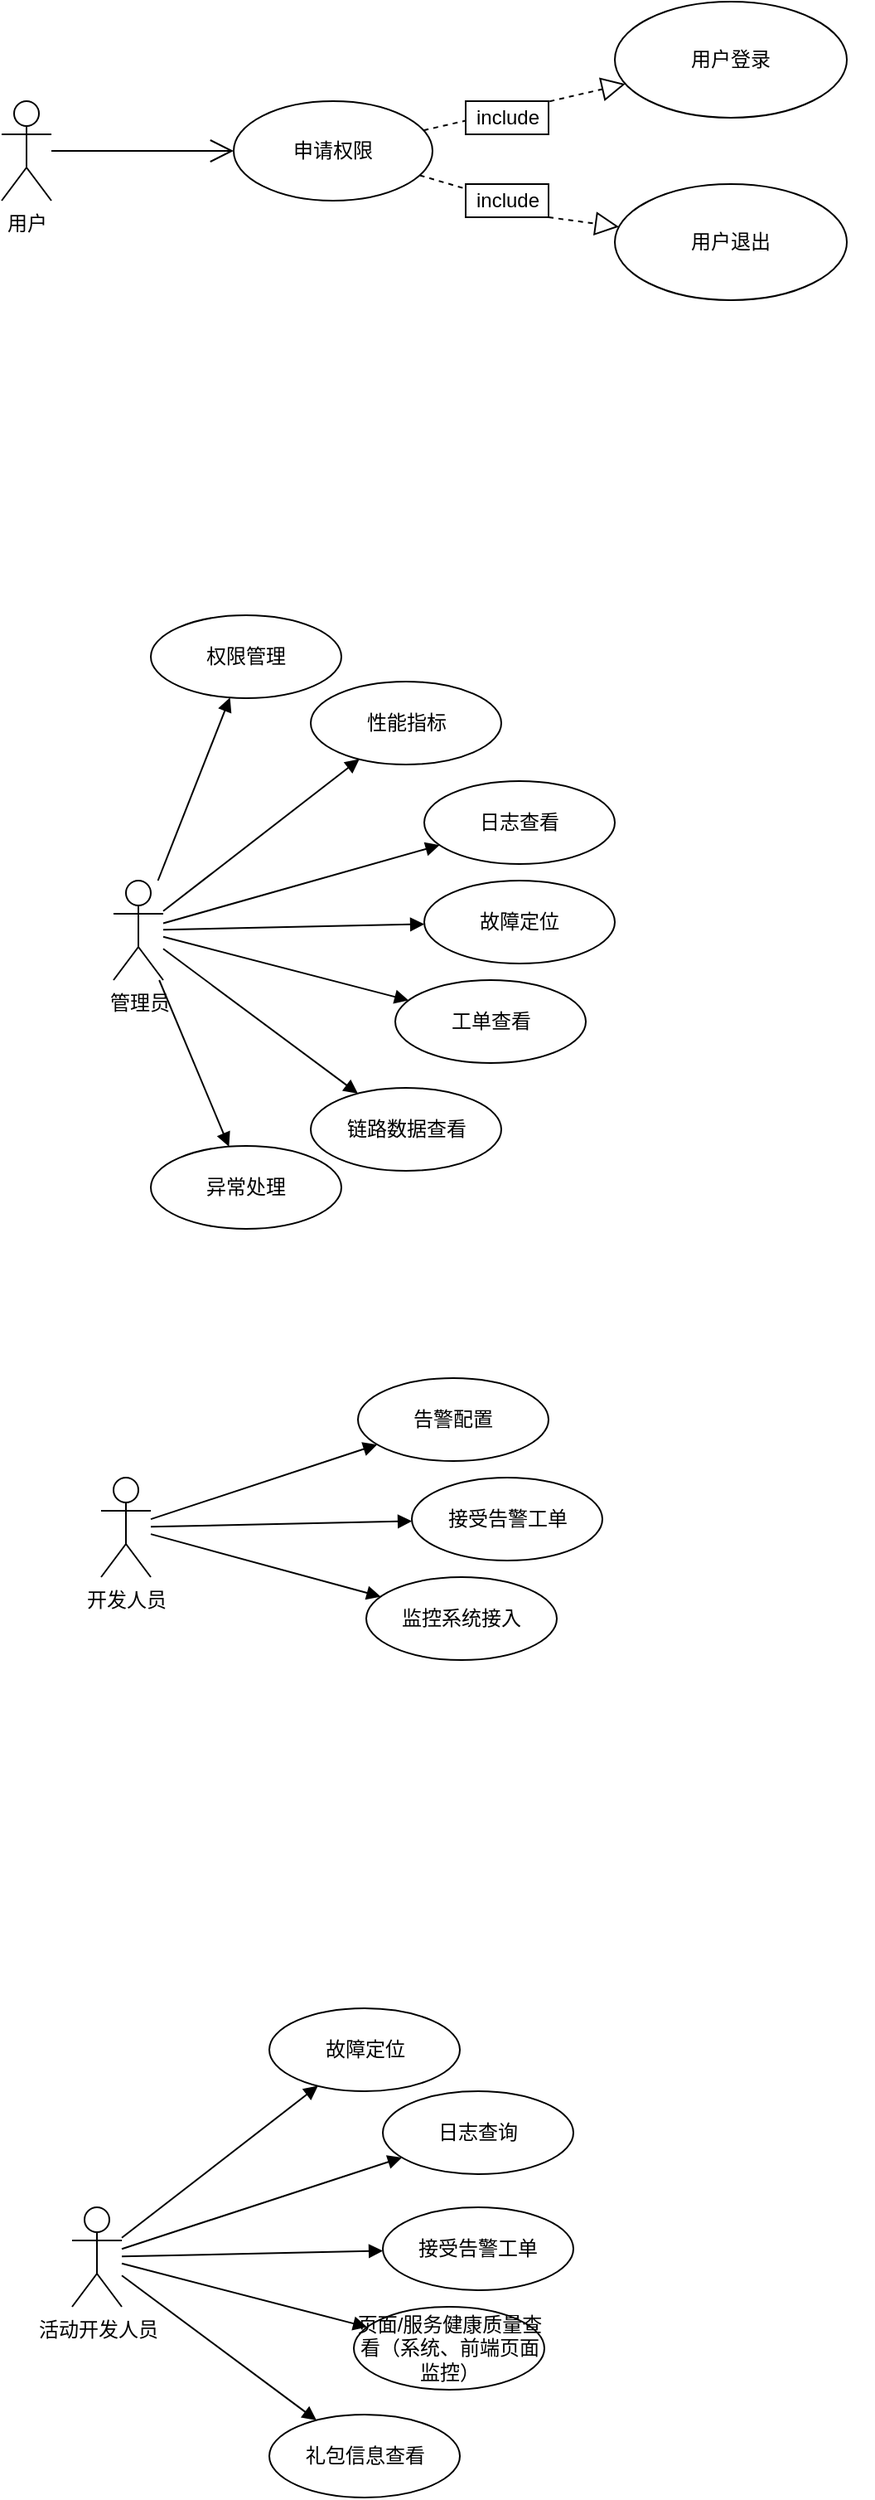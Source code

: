 <mxfile version="20.0.4" type="github">
  <diagram id="accJ7N_L74ea_RSTQcrK" name="Page-1">
    <mxGraphModel dx="1422" dy="738" grid="1" gridSize="10" guides="1" tooltips="1" connect="1" arrows="1" fold="1" page="1" pageScale="1" pageWidth="827" pageHeight="1169" math="0" shadow="0">
      <root>
        <mxCell id="0" />
        <mxCell id="1" parent="0" />
        <mxCell id="HElb8EKQKASEjrZ3UNd6-1" value="用户" style="shape=umlActor;verticalLabelPosition=bottom;verticalAlign=top;html=1;" parent="1" vertex="1">
          <mxGeometry x="120" y="80" width="30" height="60" as="geometry" />
        </mxCell>
        <mxCell id="HElb8EKQKASEjrZ3UNd6-6" value="" style="endArrow=open;endFill=1;endSize=12;html=1;rounded=0;" parent="1" source="HElb8EKQKASEjrZ3UNd6-1" target="HElb8EKQKASEjrZ3UNd6-7" edge="1">
          <mxGeometry width="160" relative="1" as="geometry">
            <mxPoint x="220" y="140" as="sourcePoint" />
            <mxPoint x="290" y="110" as="targetPoint" />
          </mxGeometry>
        </mxCell>
        <mxCell id="HElb8EKQKASEjrZ3UNd6-7" value="申请权限" style="ellipse;whiteSpace=wrap;html=1;" parent="1" vertex="1">
          <mxGeometry x="260" y="80" width="120" height="60" as="geometry" />
        </mxCell>
        <mxCell id="HElb8EKQKASEjrZ3UNd6-8" value="" style="endArrow=block;dashed=1;endFill=0;endSize=12;html=1;rounded=0;" parent="1" source="HElb8EKQKASEjrZ3UNd6-7" target="HElb8EKQKASEjrZ3UNd6-9" edge="1">
          <mxGeometry width="160" relative="1" as="geometry">
            <mxPoint x="490" y="110" as="sourcePoint" />
            <mxPoint x="480" y="20" as="targetPoint" />
          </mxGeometry>
        </mxCell>
        <mxCell id="HElb8EKQKASEjrZ3UNd6-9" value="用户登录" style="ellipse;whiteSpace=wrap;html=1;" parent="1" vertex="1">
          <mxGeometry x="490" y="20" width="140" height="70" as="geometry" />
        </mxCell>
        <mxCell id="HElb8EKQKASEjrZ3UNd6-10" value="用户退出" style="ellipse;whiteSpace=wrap;html=1;" parent="1" vertex="1">
          <mxGeometry x="490" y="130" width="140" height="70" as="geometry" />
        </mxCell>
        <mxCell id="HElb8EKQKASEjrZ3UNd6-12" value="" style="endArrow=block;dashed=1;endFill=0;endSize=12;html=1;rounded=0;startArrow=none;" parent="1" source="HElb8EKQKASEjrZ3UNd6-13" target="HElb8EKQKASEjrZ3UNd6-10" edge="1">
          <mxGeometry width="160" relative="1" as="geometry">
            <mxPoint x="371.146" y="94.315" as="sourcePoint" />
            <mxPoint x="470.481" y="63.422" as="targetPoint" />
            <Array as="points">
              <mxPoint x="450" y="150" />
            </Array>
          </mxGeometry>
        </mxCell>
        <mxCell id="HElb8EKQKASEjrZ3UNd6-13" value="include" style="html=1;" parent="1" vertex="1">
          <mxGeometry x="400" y="130" width="50" height="20" as="geometry" />
        </mxCell>
        <mxCell id="HElb8EKQKASEjrZ3UNd6-14" value="" style="endArrow=none;dashed=1;endFill=0;endSize=12;html=1;rounded=0;" parent="1" source="HElb8EKQKASEjrZ3UNd6-7" target="HElb8EKQKASEjrZ3UNd6-13" edge="1">
          <mxGeometry width="160" relative="1" as="geometry">
            <mxPoint x="371.099" y="125.723" as="sourcePoint" />
            <mxPoint x="478.809" y="158.002" as="targetPoint" />
            <Array as="points" />
          </mxGeometry>
        </mxCell>
        <mxCell id="HElb8EKQKASEjrZ3UNd6-15" value="include" style="html=1;" parent="1" vertex="1">
          <mxGeometry x="400" y="80" width="50" height="20" as="geometry" />
        </mxCell>
        <mxCell id="HElb8EKQKASEjrZ3UNd6-16" value="管理员" style="shape=umlActor;verticalLabelPosition=bottom;verticalAlign=top;html=1;" parent="1" vertex="1">
          <mxGeometry x="187.5" y="550" width="30" height="60" as="geometry" />
        </mxCell>
        <mxCell id="HElb8EKQKASEjrZ3UNd6-27" value="&lt;div&gt;性能指标&lt;/div&gt;" style="ellipse;whiteSpace=wrap;html=1;" parent="1" vertex="1">
          <mxGeometry x="306.5" y="430" width="115" height="50" as="geometry" />
        </mxCell>
        <mxCell id="HElb8EKQKASEjrZ3UNd6-45" value="" style="html=1;verticalAlign=bottom;endArrow=block;rounded=0;" parent="1" source="HElb8EKQKASEjrZ3UNd6-16" target="HElb8EKQKASEjrZ3UNd6-27" edge="1">
          <mxGeometry width="80" relative="1" as="geometry">
            <mxPoint x="137.5" y="820" as="sourcePoint" />
            <mxPoint x="217.5" y="820" as="targetPoint" />
          </mxGeometry>
        </mxCell>
        <mxCell id="HElb8EKQKASEjrZ3UNd6-46" value="" style="html=1;verticalAlign=bottom;endArrow=block;rounded=0;" parent="1" source="HElb8EKQKASEjrZ3UNd6-16" target="HElb8EKQKASEjrZ3UNd6-51" edge="1">
          <mxGeometry width="80" relative="1" as="geometry">
            <mxPoint x="137.5" y="820" as="sourcePoint" />
            <mxPoint x="217.5" y="820" as="targetPoint" />
          </mxGeometry>
        </mxCell>
        <mxCell id="HElb8EKQKASEjrZ3UNd6-47" value="" style="html=1;verticalAlign=bottom;endArrow=block;rounded=0;" parent="1" source="HElb8EKQKASEjrZ3UNd6-16" target="HElb8EKQKASEjrZ3UNd6-56" edge="1">
          <mxGeometry width="80" relative="1" as="geometry">
            <mxPoint x="137.5" y="820" as="sourcePoint" />
            <mxPoint x="217.5" y="820" as="targetPoint" />
          </mxGeometry>
        </mxCell>
        <mxCell id="HElb8EKQKASEjrZ3UNd6-48" value="" style="html=1;verticalAlign=bottom;endArrow=block;rounded=0;" parent="1" source="HElb8EKQKASEjrZ3UNd6-16" target="HElb8EKQKASEjrZ3UNd6-58" edge="1">
          <mxGeometry width="80" relative="1" as="geometry">
            <mxPoint x="137.5" y="820" as="sourcePoint" />
            <mxPoint x="217.5" y="820" as="targetPoint" />
          </mxGeometry>
        </mxCell>
        <mxCell id="HElb8EKQKASEjrZ3UNd6-49" value="" style="html=1;verticalAlign=bottom;endArrow=block;rounded=0;" parent="1" source="HElb8EKQKASEjrZ3UNd6-16" target="HElb8EKQKASEjrZ3UNd6-54" edge="1">
          <mxGeometry width="80" relative="1" as="geometry">
            <mxPoint x="137.5" y="820" as="sourcePoint" />
            <mxPoint x="217.5" y="820" as="targetPoint" />
          </mxGeometry>
        </mxCell>
        <mxCell id="HElb8EKQKASEjrZ3UNd6-50" style="edgeStyle=orthogonalEdgeStyle;rounded=0;orthogonalLoop=1;jettySize=auto;html=1;exitX=0.5;exitY=1;exitDx=0;exitDy=0;" parent="1" edge="1">
          <mxGeometry relative="1" as="geometry">
            <mxPoint x="637.5" y="380" as="sourcePoint" />
            <mxPoint x="637.5" y="380" as="targetPoint" />
          </mxGeometry>
        </mxCell>
        <mxCell id="HElb8EKQKASEjrZ3UNd6-51" value="异常处理" style="ellipse;whiteSpace=wrap;html=1;" parent="1" vertex="1">
          <mxGeometry x="210" y="710" width="115" height="50" as="geometry" />
        </mxCell>
        <mxCell id="HElb8EKQKASEjrZ3UNd6-54" value="故障定位" style="ellipse;whiteSpace=wrap;html=1;" parent="1" vertex="1">
          <mxGeometry x="375" y="550" width="115" height="50" as="geometry" />
        </mxCell>
        <mxCell id="HElb8EKQKASEjrZ3UNd6-56" value="工单查看" style="ellipse;whiteSpace=wrap;html=1;" parent="1" vertex="1">
          <mxGeometry x="357.5" y="610" width="115" height="50" as="geometry" />
        </mxCell>
        <mxCell id="HElb8EKQKASEjrZ3UNd6-58" value="链路数据查看" style="ellipse;whiteSpace=wrap;html=1;" parent="1" vertex="1">
          <mxGeometry x="306.5" y="675" width="115" height="50" as="geometry" />
        </mxCell>
        <mxCell id="HElb8EKQKASEjrZ3UNd6-62" value="开发人员" style="shape=umlActor;verticalLabelPosition=bottom;verticalAlign=top;html=1;" parent="1" vertex="1">
          <mxGeometry x="180" y="910" width="30" height="60" as="geometry" />
        </mxCell>
        <mxCell id="HElb8EKQKASEjrZ3UNd6-65" value="" style="html=1;verticalAlign=bottom;endArrow=block;rounded=0;" parent="1" source="HElb8EKQKASEjrZ3UNd6-62" target="HElb8EKQKASEjrZ3UNd6-69" edge="1">
          <mxGeometry width="80" relative="1" as="geometry">
            <mxPoint x="130" y="1180" as="sourcePoint" />
            <mxPoint x="210" y="1180" as="targetPoint" />
          </mxGeometry>
        </mxCell>
        <mxCell id="HElb8EKQKASEjrZ3UNd6-66" value="" style="html=1;verticalAlign=bottom;endArrow=block;rounded=0;" parent="1" source="HElb8EKQKASEjrZ3UNd6-62" target="HElb8EKQKASEjrZ3UNd6-71" edge="1">
          <mxGeometry width="80" relative="1" as="geometry">
            <mxPoint x="130" y="1180" as="sourcePoint" />
            <mxPoint x="210" y="1180" as="targetPoint" />
          </mxGeometry>
        </mxCell>
        <mxCell id="HElb8EKQKASEjrZ3UNd6-68" value="" style="html=1;verticalAlign=bottom;endArrow=block;rounded=0;" parent="1" source="HElb8EKQKASEjrZ3UNd6-62" target="HElb8EKQKASEjrZ3UNd6-70" edge="1">
          <mxGeometry width="80" relative="1" as="geometry">
            <mxPoint x="130" y="1180" as="sourcePoint" />
            <mxPoint x="210" y="1180" as="targetPoint" />
          </mxGeometry>
        </mxCell>
        <mxCell id="HElb8EKQKASEjrZ3UNd6-69" value="告警配置" style="ellipse;whiteSpace=wrap;html=1;" parent="1" vertex="1">
          <mxGeometry x="335" y="850" width="115" height="50" as="geometry" />
        </mxCell>
        <mxCell id="HElb8EKQKASEjrZ3UNd6-70" value="接受告警工单" style="ellipse;whiteSpace=wrap;html=1;" parent="1" vertex="1">
          <mxGeometry x="367.5" y="910" width="115" height="50" as="geometry" />
        </mxCell>
        <mxCell id="HElb8EKQKASEjrZ3UNd6-71" value="监控系统接入" style="ellipse;whiteSpace=wrap;html=1;" parent="1" vertex="1">
          <mxGeometry x="340" y="970" width="115" height="50" as="geometry" />
        </mxCell>
        <mxCell id="HElb8EKQKASEjrZ3UNd6-73" value="活动开发人员" style="shape=umlActor;verticalLabelPosition=bottom;verticalAlign=top;html=1;" parent="1" vertex="1">
          <mxGeometry x="162.5" y="1350" width="30" height="60" as="geometry" />
        </mxCell>
        <mxCell id="HElb8EKQKASEjrZ3UNd6-74" value="&lt;div&gt;故障定位&lt;/div&gt;" style="ellipse;whiteSpace=wrap;html=1;" parent="1" vertex="1">
          <mxGeometry x="281.5" y="1230" width="115" height="50" as="geometry" />
        </mxCell>
        <mxCell id="HElb8EKQKASEjrZ3UNd6-75" value="" style="html=1;verticalAlign=bottom;endArrow=block;rounded=0;" parent="1" source="HElb8EKQKASEjrZ3UNd6-73" target="HElb8EKQKASEjrZ3UNd6-74" edge="1">
          <mxGeometry width="80" relative="1" as="geometry">
            <mxPoint x="112.5" y="1620" as="sourcePoint" />
            <mxPoint x="192.5" y="1620" as="targetPoint" />
          </mxGeometry>
        </mxCell>
        <mxCell id="HElb8EKQKASEjrZ3UNd6-76" value="" style="html=1;verticalAlign=bottom;endArrow=block;rounded=0;" parent="1" source="HElb8EKQKASEjrZ3UNd6-73" target="HElb8EKQKASEjrZ3UNd6-80" edge="1">
          <mxGeometry width="80" relative="1" as="geometry">
            <mxPoint x="112.5" y="1620" as="sourcePoint" />
            <mxPoint x="192.5" y="1620" as="targetPoint" />
          </mxGeometry>
        </mxCell>
        <mxCell id="HElb8EKQKASEjrZ3UNd6-77" value="" style="html=1;verticalAlign=bottom;endArrow=block;rounded=0;" parent="1" source="HElb8EKQKASEjrZ3UNd6-73" target="HElb8EKQKASEjrZ3UNd6-82" edge="1">
          <mxGeometry width="80" relative="1" as="geometry">
            <mxPoint x="112.5" y="1620" as="sourcePoint" />
            <mxPoint x="192.5" y="1620" as="targetPoint" />
          </mxGeometry>
        </mxCell>
        <mxCell id="HElb8EKQKASEjrZ3UNd6-78" value="" style="html=1;verticalAlign=bottom;endArrow=block;rounded=0;" parent="1" source="HElb8EKQKASEjrZ3UNd6-73" target="HElb8EKQKASEjrZ3UNd6-83" edge="1">
          <mxGeometry width="80" relative="1" as="geometry">
            <mxPoint x="112.5" y="1620" as="sourcePoint" />
            <mxPoint x="192.5" y="1620" as="targetPoint" />
          </mxGeometry>
        </mxCell>
        <mxCell id="HElb8EKQKASEjrZ3UNd6-79" value="" style="html=1;verticalAlign=bottom;endArrow=block;rounded=0;" parent="1" source="HElb8EKQKASEjrZ3UNd6-73" target="HElb8EKQKASEjrZ3UNd6-81" edge="1">
          <mxGeometry width="80" relative="1" as="geometry">
            <mxPoint x="112.5" y="1620" as="sourcePoint" />
            <mxPoint x="192.5" y="1620" as="targetPoint" />
          </mxGeometry>
        </mxCell>
        <mxCell id="HElb8EKQKASEjrZ3UNd6-80" value="日志查询" style="ellipse;whiteSpace=wrap;html=1;" parent="1" vertex="1">
          <mxGeometry x="350" y="1280" width="115" height="50" as="geometry" />
        </mxCell>
        <mxCell id="HElb8EKQKASEjrZ3UNd6-81" value="接受告警工单" style="ellipse;whiteSpace=wrap;html=1;" parent="1" vertex="1">
          <mxGeometry x="350" y="1350" width="115" height="50" as="geometry" />
        </mxCell>
        <mxCell id="HElb8EKQKASEjrZ3UNd6-82" value="页面/服务健康质量查看（系统、前端页面监控）" style="ellipse;whiteSpace=wrap;html=1;" parent="1" vertex="1">
          <mxGeometry x="332.5" y="1410" width="115" height="50" as="geometry" />
        </mxCell>
        <mxCell id="HElb8EKQKASEjrZ3UNd6-83" value="礼包信息查看" style="ellipse;whiteSpace=wrap;html=1;" parent="1" vertex="1">
          <mxGeometry x="281.5" y="1475" width="115" height="50" as="geometry" />
        </mxCell>
        <mxCell id="iaF9YsFqPgOwi9NGmU-E-2" value="&lt;div&gt;权限管理&lt;/div&gt;" style="ellipse;whiteSpace=wrap;html=1;" vertex="1" parent="1">
          <mxGeometry x="210" y="390" width="115" height="50" as="geometry" />
        </mxCell>
        <mxCell id="iaF9YsFqPgOwi9NGmU-E-3" value="日志查看" style="ellipse;whiteSpace=wrap;html=1;" vertex="1" parent="1">
          <mxGeometry x="375" y="490" width="115" height="50" as="geometry" />
        </mxCell>
        <mxCell id="iaF9YsFqPgOwi9NGmU-E-4" value="" style="html=1;verticalAlign=bottom;endArrow=block;rounded=0;" edge="1" parent="1" source="HElb8EKQKASEjrZ3UNd6-16" target="iaF9YsFqPgOwi9NGmU-E-3">
          <mxGeometry width="80" relative="1" as="geometry">
            <mxPoint x="137.5" y="820" as="sourcePoint" />
            <mxPoint x="217.5" y="820" as="targetPoint" />
          </mxGeometry>
        </mxCell>
        <mxCell id="iaF9YsFqPgOwi9NGmU-E-5" value="" style="html=1;verticalAlign=bottom;endArrow=block;rounded=0;" edge="1" parent="1" source="HElb8EKQKASEjrZ3UNd6-16" target="iaF9YsFqPgOwi9NGmU-E-2">
          <mxGeometry width="80" relative="1" as="geometry">
            <mxPoint x="137.5" y="820" as="sourcePoint" />
            <mxPoint x="217.5" y="820" as="targetPoint" />
          </mxGeometry>
        </mxCell>
      </root>
    </mxGraphModel>
  </diagram>
</mxfile>
